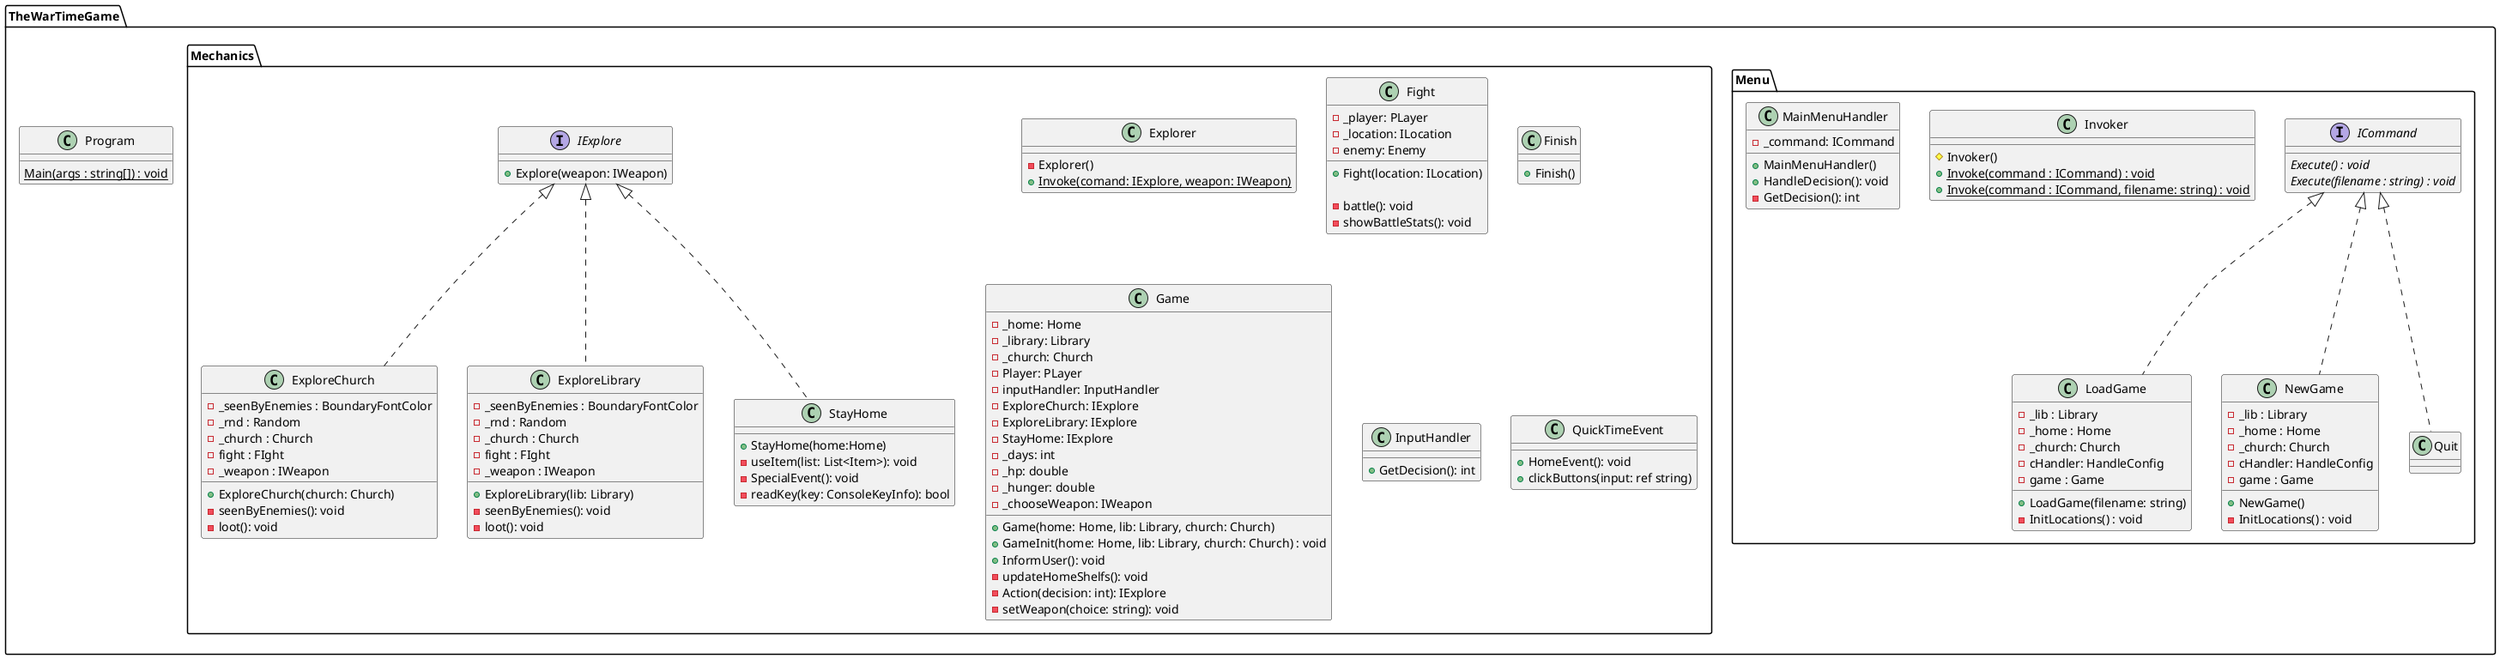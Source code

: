 @startuml

namespace TheWarTimeGame{
    class Program{
        {static} Main(args : string[]) : void
    }
}

namespace TheWarTimeGame.Menu{
    interface ICommand{
        {abstract}Execute() : void
        {abstract}Execute(filename : string) : void
    }
    class Invoker{
        # Invoker()
        + {static} Invoke(command : ICommand) : void
        + {static} Invoke(command : ICommand, filename: string) : void
    }
    class LoadGame{
        - _lib : Library
        - _home : Home
        - _church: Church
        - cHandler: HandleConfig
        - game : Game

        + LoadGame(filename: string)
        - InitLocations() : void
    }
    class MainMenuHandler{
        - _command: ICommand
        + MainMenuHandler()
        +HandleDecision(): void
        - GetDecision(): int
    }
    class NewGame{
        - _lib : Library
        - _home : Home
        - _church: Church
        - cHandler: HandleConfig
        - game : Game
        + NewGame()
        - InitLocations() : void
    }
    class Quit{}

    ICommand <|.. LoadGame
    ICommand <|.. NewGame
    ICommand <|.. Quit
}

namespace TheWarTimeGame.Mechanics{
    class ExploreChurch{
        - _seenByEnemies : BoundaryFontColor
        - _rnd : Random
        - _church : Church
        - fight : FIght
        - _weapon : IWeapon

        +ExploreChurch(church: Church)
        -seenByEnemies(): void
        -loot(): void
    }
    class ExploreLibrary{
        - _seenByEnemies : BoundaryFontColor
        - _rnd : Random
        - _church : Church
        - fight : FIght
        - _weapon : IWeapon

        +ExploreLibrary(lib: Library)
        -seenByEnemies(): void
        -loot(): void
    }
    class Explorer{
        - Explorer()
        + {static} Invoke(comand: IExplore, weapon: IWeapon)
    }
    class Fight{
        - _player: PLayer
        - _location: ILocation
        - enemy: Enemy
        +Fight(location: ILocation)

        -battle(): void
        -showBattleStats(): void
    }
    class Finish{
        + Finish()
    }
    class Game{
        - _home: Home
        - _library: Library
        - _church: Church
        -Player: PLayer
        -inputHandler: InputHandler
        -ExploreChurch: IExplore
        -ExploreLibrary: IExplore
        -StayHome: IExplore
        - _days: int
        - _hp: double
        - _hunger: double
        - _chooseWeapon: IWeapon
        + Game(home: Home, lib: Library, church: Church)
        +GameInit(home: Home, lib: Library, church: Church) : void
        + InformUser(): void
        - updateHomeShelfs(): void
        -Action(decision: int): IExplore
        -setWeapon(choice: string): void
    }
    interface IExplore{
        +Explore(weapon: IWeapon)
    }
    class InputHandler{
        + GetDecision(): int
    }
    class QuickTimeEvent{
        +HomeEvent(): void
        +clickButtons(input: ref string)
    }
    class StayHome{
        +StayHome(home:Home)
        - useItem(list: List<Item>): void
        - SpecialEvent(): void
        - readKey(key: ConsoleKeyInfo): bool
    }
    IExplore <|.. ExploreChurch
    IExplore <|.. ExploreLibrary
    IExplore <|.. StayHome
}
@enduml